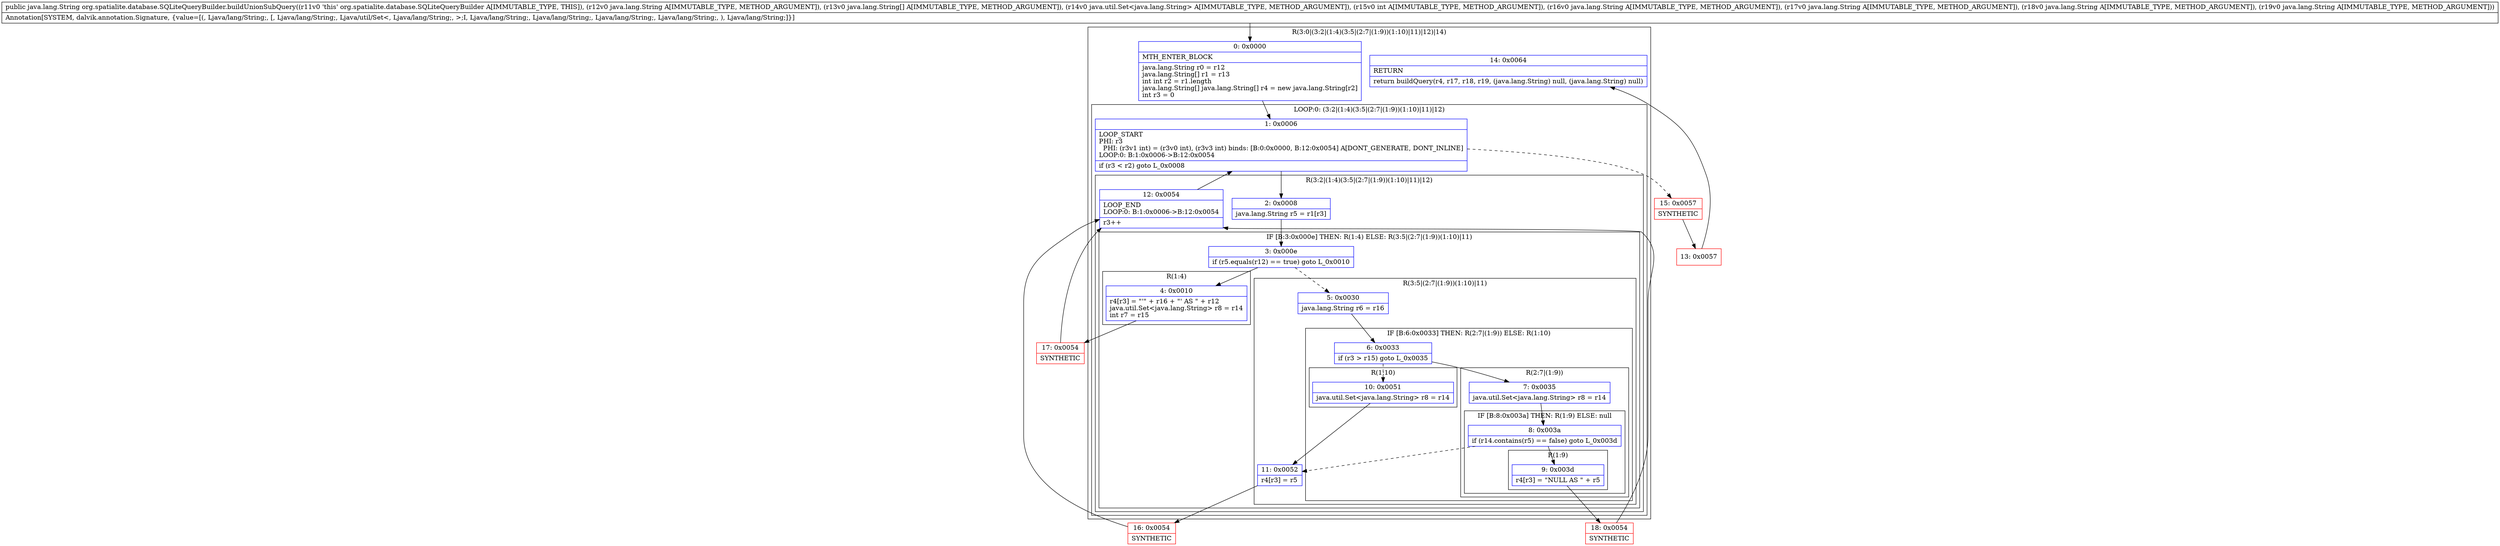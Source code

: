 digraph "CFG fororg.spatialite.database.SQLiteQueryBuilder.buildUnionSubQuery(Ljava\/lang\/String;[Ljava\/lang\/String;Ljava\/util\/Set;ILjava\/lang\/String;Ljava\/lang\/String;Ljava\/lang\/String;Ljava\/lang\/String;)Ljava\/lang\/String;" {
subgraph cluster_Region_2051412249 {
label = "R(3:0|(3:2|(1:4)(3:5|(2:7|(1:9))(1:10)|11)|12)|14)";
node [shape=record,color=blue];
Node_0 [shape=record,label="{0\:\ 0x0000|MTH_ENTER_BLOCK\l|java.lang.String r0 = r12\ljava.lang.String[] r1 = r13\lint int r2 = r1.length\ljava.lang.String[] java.lang.String[] r4 = new java.lang.String[r2]\lint r3 = 0\l}"];
subgraph cluster_LoopRegion_1871040802 {
label = "LOOP:0: (3:2|(1:4)(3:5|(2:7|(1:9))(1:10)|11)|12)";
node [shape=record,color=blue];
Node_1 [shape=record,label="{1\:\ 0x0006|LOOP_START\lPHI: r3 \l  PHI: (r3v1 int) = (r3v0 int), (r3v3 int) binds: [B:0:0x0000, B:12:0x0054] A[DONT_GENERATE, DONT_INLINE]\lLOOP:0: B:1:0x0006\-\>B:12:0x0054\l|if (r3 \< r2) goto L_0x0008\l}"];
subgraph cluster_Region_1904656187 {
label = "R(3:2|(1:4)(3:5|(2:7|(1:9))(1:10)|11)|12)";
node [shape=record,color=blue];
Node_2 [shape=record,label="{2\:\ 0x0008|java.lang.String r5 = r1[r3]\l}"];
subgraph cluster_IfRegion_1938836863 {
label = "IF [B:3:0x000e] THEN: R(1:4) ELSE: R(3:5|(2:7|(1:9))(1:10)|11)";
node [shape=record,color=blue];
Node_3 [shape=record,label="{3\:\ 0x000e|if (r5.equals(r12) == true) goto L_0x0010\l}"];
subgraph cluster_Region_396859708 {
label = "R(1:4)";
node [shape=record,color=blue];
Node_4 [shape=record,label="{4\:\ 0x0010|r4[r3] = \"'\" + r16 + \"' AS \" + r12\ljava.util.Set\<java.lang.String\> r8 = r14\lint r7 = r15\l}"];
}
subgraph cluster_Region_421044208 {
label = "R(3:5|(2:7|(1:9))(1:10)|11)";
node [shape=record,color=blue];
Node_5 [shape=record,label="{5\:\ 0x0030|java.lang.String r6 = r16\l}"];
subgraph cluster_IfRegion_1481982256 {
label = "IF [B:6:0x0033] THEN: R(2:7|(1:9)) ELSE: R(1:10)";
node [shape=record,color=blue];
Node_6 [shape=record,label="{6\:\ 0x0033|if (r3 \> r15) goto L_0x0035\l}"];
subgraph cluster_Region_486945392 {
label = "R(2:7|(1:9))";
node [shape=record,color=blue];
Node_7 [shape=record,label="{7\:\ 0x0035|java.util.Set\<java.lang.String\> r8 = r14\l}"];
subgraph cluster_IfRegion_848452825 {
label = "IF [B:8:0x003a] THEN: R(1:9) ELSE: null";
node [shape=record,color=blue];
Node_8 [shape=record,label="{8\:\ 0x003a|if (r14.contains(r5) == false) goto L_0x003d\l}"];
subgraph cluster_Region_1562614792 {
label = "R(1:9)";
node [shape=record,color=blue];
Node_9 [shape=record,label="{9\:\ 0x003d|r4[r3] = \"NULL AS \" + r5\l}"];
}
}
}
subgraph cluster_Region_1864938084 {
label = "R(1:10)";
node [shape=record,color=blue];
Node_10 [shape=record,label="{10\:\ 0x0051|java.util.Set\<java.lang.String\> r8 = r14\l}"];
}
}
Node_11 [shape=record,label="{11\:\ 0x0052|r4[r3] = r5\l}"];
}
}
Node_12 [shape=record,label="{12\:\ 0x0054|LOOP_END\lLOOP:0: B:1:0x0006\-\>B:12:0x0054\l|r3++\l}"];
}
}
Node_14 [shape=record,label="{14\:\ 0x0064|RETURN\l|return buildQuery(r4, r17, r18, r19, (java.lang.String) null, (java.lang.String) null)\l}"];
}
Node_13 [shape=record,color=red,label="{13\:\ 0x0057}"];
Node_15 [shape=record,color=red,label="{15\:\ 0x0057|SYNTHETIC\l}"];
Node_16 [shape=record,color=red,label="{16\:\ 0x0054|SYNTHETIC\l}"];
Node_17 [shape=record,color=red,label="{17\:\ 0x0054|SYNTHETIC\l}"];
Node_18 [shape=record,color=red,label="{18\:\ 0x0054|SYNTHETIC\l}"];
MethodNode[shape=record,label="{public java.lang.String org.spatialite.database.SQLiteQueryBuilder.buildUnionSubQuery((r11v0 'this' org.spatialite.database.SQLiteQueryBuilder A[IMMUTABLE_TYPE, THIS]), (r12v0 java.lang.String A[IMMUTABLE_TYPE, METHOD_ARGUMENT]), (r13v0 java.lang.String[] A[IMMUTABLE_TYPE, METHOD_ARGUMENT]), (r14v0 java.util.Set\<java.lang.String\> A[IMMUTABLE_TYPE, METHOD_ARGUMENT]), (r15v0 int A[IMMUTABLE_TYPE, METHOD_ARGUMENT]), (r16v0 java.lang.String A[IMMUTABLE_TYPE, METHOD_ARGUMENT]), (r17v0 java.lang.String A[IMMUTABLE_TYPE, METHOD_ARGUMENT]), (r18v0 java.lang.String A[IMMUTABLE_TYPE, METHOD_ARGUMENT]), (r19v0 java.lang.String A[IMMUTABLE_TYPE, METHOD_ARGUMENT]))  | Annotation[SYSTEM, dalvik.annotation.Signature, \{value=[(, Ljava\/lang\/String;, [, Ljava\/lang\/String;, Ljava\/util\/Set\<, Ljava\/lang\/String;, \>;I, Ljava\/lang\/String;, Ljava\/lang\/String;, Ljava\/lang\/String;, Ljava\/lang\/String;, ), Ljava\/lang\/String;]\}]\l}"];
MethodNode -> Node_0;
Node_0 -> Node_1;
Node_1 -> Node_2;
Node_1 -> Node_15[style=dashed];
Node_2 -> Node_3;
Node_3 -> Node_4;
Node_3 -> Node_5[style=dashed];
Node_4 -> Node_17;
Node_5 -> Node_6;
Node_6 -> Node_7;
Node_6 -> Node_10[style=dashed];
Node_7 -> Node_8;
Node_8 -> Node_9;
Node_8 -> Node_11[style=dashed];
Node_9 -> Node_18;
Node_10 -> Node_11;
Node_11 -> Node_16;
Node_12 -> Node_1;
Node_13 -> Node_14;
Node_15 -> Node_13;
Node_16 -> Node_12;
Node_17 -> Node_12;
Node_18 -> Node_12;
}

